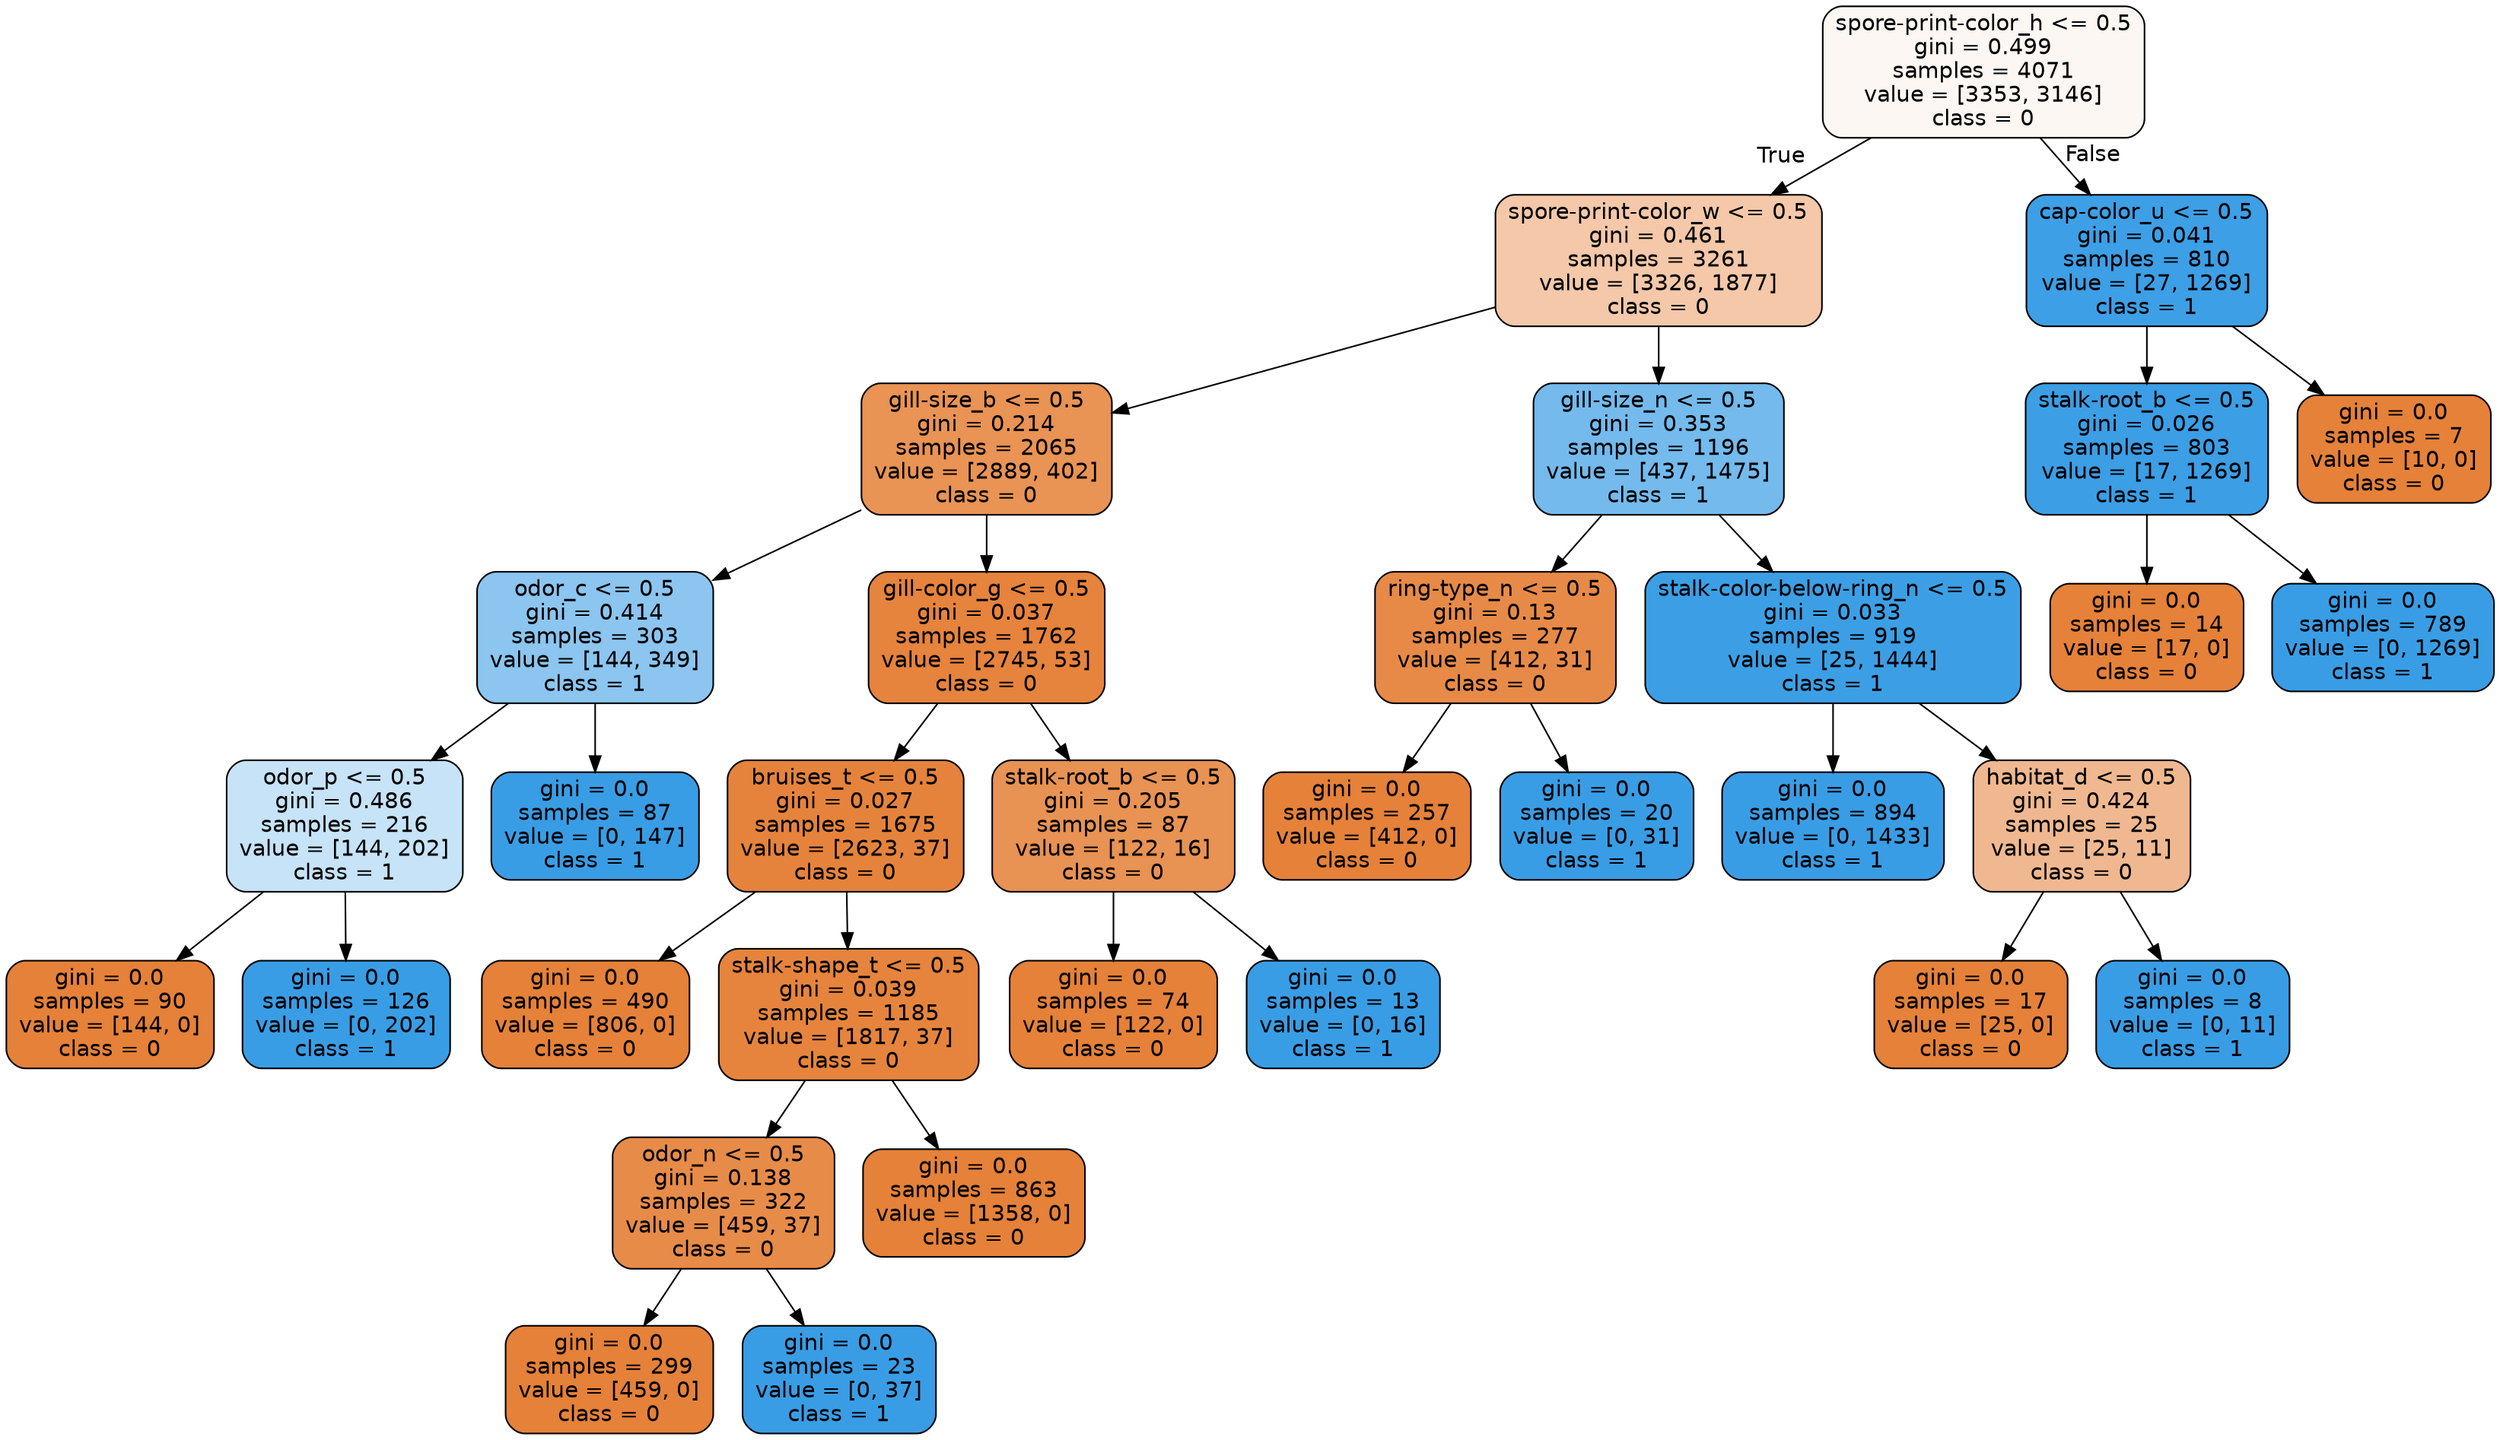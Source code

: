 digraph Tree {
node [shape=box, style="filled, rounded", color="black", fontname="helvetica"] ;
edge [fontname="helvetica"] ;
0 [label="spore-print-color_h <= 0.5\ngini = 0.499\nsamples = 4071\nvalue = [3353, 3146]\nclass = 0", fillcolor="#fdf7f3"] ;
1 [label="spore-print-color_w <= 0.5\ngini = 0.461\nsamples = 3261\nvalue = [3326, 1877]\nclass = 0", fillcolor="#f4c8a9"] ;
0 -> 1 [labeldistance=2.5, labelangle=45, headlabel="True"] ;
2 [label="gill-size_b <= 0.5\ngini = 0.214\nsamples = 2065\nvalue = [2889, 402]\nclass = 0", fillcolor="#e99355"] ;
1 -> 2 ;
3 [label="odor_c <= 0.5\ngini = 0.414\nsamples = 303\nvalue = [144, 349]\nclass = 1", fillcolor="#8bc5f0"] ;
2 -> 3 ;
4 [label="odor_p <= 0.5\ngini = 0.486\nsamples = 216\nvalue = [144, 202]\nclass = 1", fillcolor="#c6e3f8"] ;
3 -> 4 ;
5 [label="gini = 0.0\nsamples = 90\nvalue = [144, 0]\nclass = 0", fillcolor="#e58139"] ;
4 -> 5 ;
6 [label="gini = 0.0\nsamples = 126\nvalue = [0, 202]\nclass = 1", fillcolor="#399de5"] ;
4 -> 6 ;
7 [label="gini = 0.0\nsamples = 87\nvalue = [0, 147]\nclass = 1", fillcolor="#399de5"] ;
3 -> 7 ;
8 [label="gill-color_g <= 0.5\ngini = 0.037\nsamples = 1762\nvalue = [2745, 53]\nclass = 0", fillcolor="#e6833d"] ;
2 -> 8 ;
9 [label="bruises_t <= 0.5\ngini = 0.027\nsamples = 1675\nvalue = [2623, 37]\nclass = 0", fillcolor="#e5833c"] ;
8 -> 9 ;
10 [label="gini = 0.0\nsamples = 490\nvalue = [806, 0]\nclass = 0", fillcolor="#e58139"] ;
9 -> 10 ;
11 [label="stalk-shape_t <= 0.5\ngini = 0.039\nsamples = 1185\nvalue = [1817, 37]\nclass = 0", fillcolor="#e6843d"] ;
9 -> 11 ;
12 [label="odor_n <= 0.5\ngini = 0.138\nsamples = 322\nvalue = [459, 37]\nclass = 0", fillcolor="#e78b49"] ;
11 -> 12 ;
13 [label="gini = 0.0\nsamples = 299\nvalue = [459, 0]\nclass = 0", fillcolor="#e58139"] ;
12 -> 13 ;
14 [label="gini = 0.0\nsamples = 23\nvalue = [0, 37]\nclass = 1", fillcolor="#399de5"] ;
12 -> 14 ;
15 [label="gini = 0.0\nsamples = 863\nvalue = [1358, 0]\nclass = 0", fillcolor="#e58139"] ;
11 -> 15 ;
16 [label="stalk-root_b <= 0.5\ngini = 0.205\nsamples = 87\nvalue = [122, 16]\nclass = 0", fillcolor="#e89253"] ;
8 -> 16 ;
17 [label="gini = 0.0\nsamples = 74\nvalue = [122, 0]\nclass = 0", fillcolor="#e58139"] ;
16 -> 17 ;
18 [label="gini = 0.0\nsamples = 13\nvalue = [0, 16]\nclass = 1", fillcolor="#399de5"] ;
16 -> 18 ;
19 [label="gill-size_n <= 0.5\ngini = 0.353\nsamples = 1196\nvalue = [437, 1475]\nclass = 1", fillcolor="#74baed"] ;
1 -> 19 ;
20 [label="ring-type_n <= 0.5\ngini = 0.13\nsamples = 277\nvalue = [412, 31]\nclass = 0", fillcolor="#e78a48"] ;
19 -> 20 ;
21 [label="gini = 0.0\nsamples = 257\nvalue = [412, 0]\nclass = 0", fillcolor="#e58139"] ;
20 -> 21 ;
22 [label="gini = 0.0\nsamples = 20\nvalue = [0, 31]\nclass = 1", fillcolor="#399de5"] ;
20 -> 22 ;
23 [label="stalk-color-below-ring_n <= 0.5\ngini = 0.033\nsamples = 919\nvalue = [25, 1444]\nclass = 1", fillcolor="#3c9fe5"] ;
19 -> 23 ;
24 [label="gini = 0.0\nsamples = 894\nvalue = [0, 1433]\nclass = 1", fillcolor="#399de5"] ;
23 -> 24 ;
25 [label="habitat_d <= 0.5\ngini = 0.424\nsamples = 25\nvalue = [25, 11]\nclass = 0", fillcolor="#f0b890"] ;
23 -> 25 ;
26 [label="gini = 0.0\nsamples = 17\nvalue = [25, 0]\nclass = 0", fillcolor="#e58139"] ;
25 -> 26 ;
27 [label="gini = 0.0\nsamples = 8\nvalue = [0, 11]\nclass = 1", fillcolor="#399de5"] ;
25 -> 27 ;
28 [label="cap-color_u <= 0.5\ngini = 0.041\nsamples = 810\nvalue = [27, 1269]\nclass = 1", fillcolor="#3d9fe6"] ;
0 -> 28 [labeldistance=2.5, labelangle=-45, headlabel="False"] ;
29 [label="stalk-root_b <= 0.5\ngini = 0.026\nsamples = 803\nvalue = [17, 1269]\nclass = 1", fillcolor="#3c9ee5"] ;
28 -> 29 ;
30 [label="gini = 0.0\nsamples = 14\nvalue = [17, 0]\nclass = 0", fillcolor="#e58139"] ;
29 -> 30 ;
31 [label="gini = 0.0\nsamples = 789\nvalue = [0, 1269]\nclass = 1", fillcolor="#399de5"] ;
29 -> 31 ;
32 [label="gini = 0.0\nsamples = 7\nvalue = [10, 0]\nclass = 0", fillcolor="#e58139"] ;
28 -> 32 ;
}